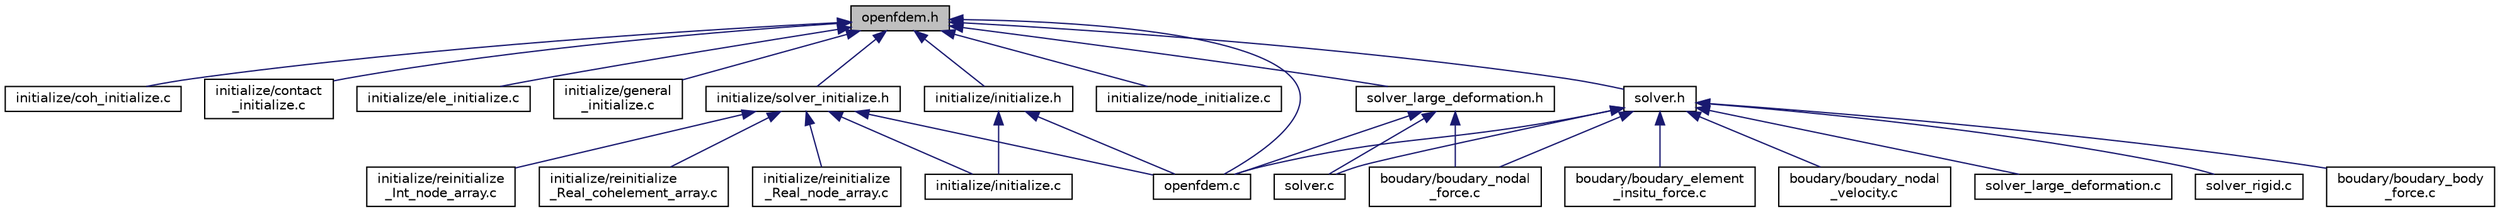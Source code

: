 digraph "openfdem.h"
{
 // LATEX_PDF_SIZE
  edge [fontname="Helvetica",fontsize="10",labelfontname="Helvetica",labelfontsize="10"];
  node [fontname="Helvetica",fontsize="10",shape=record];
  Node1 [label="openfdem.h",height=0.2,width=0.4,color="black", fillcolor="grey75", style="filled", fontcolor="black",tooltip=" "];
  Node1 -> Node2 [dir="back",color="midnightblue",fontsize="10",style="solid",fontname="Helvetica"];
  Node2 [label="initialize/coh_initialize.c",height=0.2,width=0.4,color="black", fillcolor="white", style="filled",URL="$coh__initialize_8c.html",tooltip=" "];
  Node1 -> Node3 [dir="back",color="midnightblue",fontsize="10",style="solid",fontname="Helvetica"];
  Node3 [label="initialize/contact\l_initialize.c",height=0.2,width=0.4,color="black", fillcolor="white", style="filled",URL="$contact__initialize_8c.html",tooltip=" "];
  Node1 -> Node4 [dir="back",color="midnightblue",fontsize="10",style="solid",fontname="Helvetica"];
  Node4 [label="initialize/ele_initialize.c",height=0.2,width=0.4,color="black", fillcolor="white", style="filled",URL="$ele__initialize_8c.html",tooltip=" "];
  Node1 -> Node5 [dir="back",color="midnightblue",fontsize="10",style="solid",fontname="Helvetica"];
  Node5 [label="initialize/general\l_initialize.c",height=0.2,width=0.4,color="black", fillcolor="white", style="filled",URL="$general__initialize_8c.html",tooltip=" "];
  Node1 -> Node6 [dir="back",color="midnightblue",fontsize="10",style="solid",fontname="Helvetica"];
  Node6 [label="initialize/initialize.h",height=0.2,width=0.4,color="black", fillcolor="white", style="filled",URL="$initialize_8h.html",tooltip=" "];
  Node6 -> Node7 [dir="back",color="midnightblue",fontsize="10",style="solid",fontname="Helvetica"];
  Node7 [label="initialize/initialize.c",height=0.2,width=0.4,color="black", fillcolor="white", style="filled",URL="$initialize_8c.html",tooltip=" "];
  Node6 -> Node8 [dir="back",color="midnightblue",fontsize="10",style="solid",fontname="Helvetica"];
  Node8 [label="openfdem.c",height=0.2,width=0.4,color="black", fillcolor="white", style="filled",URL="$openfdem_8c.html",tooltip=" "];
  Node1 -> Node9 [dir="back",color="midnightblue",fontsize="10",style="solid",fontname="Helvetica"];
  Node9 [label="initialize/node_initialize.c",height=0.2,width=0.4,color="black", fillcolor="white", style="filled",URL="$node__initialize_8c.html",tooltip=" "];
  Node1 -> Node10 [dir="back",color="midnightblue",fontsize="10",style="solid",fontname="Helvetica"];
  Node10 [label="initialize/solver_initialize.h",height=0.2,width=0.4,color="black", fillcolor="white", style="filled",URL="$solver__initialize_8h.html",tooltip=" "];
  Node10 -> Node7 [dir="back",color="midnightblue",fontsize="10",style="solid",fontname="Helvetica"];
  Node10 -> Node11 [dir="back",color="midnightblue",fontsize="10",style="solid",fontname="Helvetica"];
  Node11 [label="initialize/reinitialize\l_Int_node_array.c",height=0.2,width=0.4,color="black", fillcolor="white", style="filled",URL="$reinitialize___int__node__array_8c.html",tooltip=" "];
  Node10 -> Node12 [dir="back",color="midnightblue",fontsize="10",style="solid",fontname="Helvetica"];
  Node12 [label="initialize/reinitialize\l_Real_cohelement_array.c",height=0.2,width=0.4,color="black", fillcolor="white", style="filled",URL="$reinitialize___real__cohelement__array_8c.html",tooltip=" "];
  Node10 -> Node13 [dir="back",color="midnightblue",fontsize="10",style="solid",fontname="Helvetica"];
  Node13 [label="initialize/reinitialize\l_Real_node_array.c",height=0.2,width=0.4,color="black", fillcolor="white", style="filled",URL="$reinitialize___real__node__array_8c.html",tooltip=" "];
  Node10 -> Node8 [dir="back",color="midnightblue",fontsize="10",style="solid",fontname="Helvetica"];
  Node1 -> Node8 [dir="back",color="midnightblue",fontsize="10",style="solid",fontname="Helvetica"];
  Node1 -> Node14 [dir="back",color="midnightblue",fontsize="10",style="solid",fontname="Helvetica"];
  Node14 [label="solver.h",height=0.2,width=0.4,color="black", fillcolor="white", style="filled",URL="$solver_8h.html",tooltip=" "];
  Node14 -> Node15 [dir="back",color="midnightblue",fontsize="10",style="solid",fontname="Helvetica"];
  Node15 [label="boudary/boudary_body\l_force.c",height=0.2,width=0.4,color="black", fillcolor="white", style="filled",URL="$boudary__body__force_8c.html",tooltip=" "];
  Node14 -> Node16 [dir="back",color="midnightblue",fontsize="10",style="solid",fontname="Helvetica"];
  Node16 [label="boudary/boudary_element\l_insitu_force.c",height=0.2,width=0.4,color="black", fillcolor="white", style="filled",URL="$boudary__element__insitu__force_8c.html",tooltip=" "];
  Node14 -> Node17 [dir="back",color="midnightblue",fontsize="10",style="solid",fontname="Helvetica"];
  Node17 [label="boudary/boudary_nodal\l_force.c",height=0.2,width=0.4,color="black", fillcolor="white", style="filled",URL="$boudary__nodal__force_8c.html",tooltip=" "];
  Node14 -> Node18 [dir="back",color="midnightblue",fontsize="10",style="solid",fontname="Helvetica"];
  Node18 [label="boudary/boudary_nodal\l_velocity.c",height=0.2,width=0.4,color="black", fillcolor="white", style="filled",URL="$boudary__nodal__velocity_8c.html",tooltip=" "];
  Node14 -> Node8 [dir="back",color="midnightblue",fontsize="10",style="solid",fontname="Helvetica"];
  Node14 -> Node19 [dir="back",color="midnightblue",fontsize="10",style="solid",fontname="Helvetica"];
  Node19 [label="solver.c",height=0.2,width=0.4,color="black", fillcolor="white", style="filled",URL="$solver_8c.html",tooltip=" "];
  Node14 -> Node20 [dir="back",color="midnightblue",fontsize="10",style="solid",fontname="Helvetica"];
  Node20 [label="solver_large_deformation.c",height=0.2,width=0.4,color="black", fillcolor="white", style="filled",URL="$solver__large__deformation_8c.html",tooltip=" "];
  Node14 -> Node21 [dir="back",color="midnightblue",fontsize="10",style="solid",fontname="Helvetica"];
  Node21 [label="solver_rigid.c",height=0.2,width=0.4,color="black", fillcolor="white", style="filled",URL="$solver__rigid_8c.html",tooltip=" "];
  Node1 -> Node22 [dir="back",color="midnightblue",fontsize="10",style="solid",fontname="Helvetica"];
  Node22 [label="solver_large_deformation.h",height=0.2,width=0.4,color="black", fillcolor="white", style="filled",URL="$solver__large__deformation_8h.html",tooltip=" "];
  Node22 -> Node17 [dir="back",color="midnightblue",fontsize="10",style="solid",fontname="Helvetica"];
  Node22 -> Node8 [dir="back",color="midnightblue",fontsize="10",style="solid",fontname="Helvetica"];
  Node22 -> Node19 [dir="back",color="midnightblue",fontsize="10",style="solid",fontname="Helvetica"];
}

